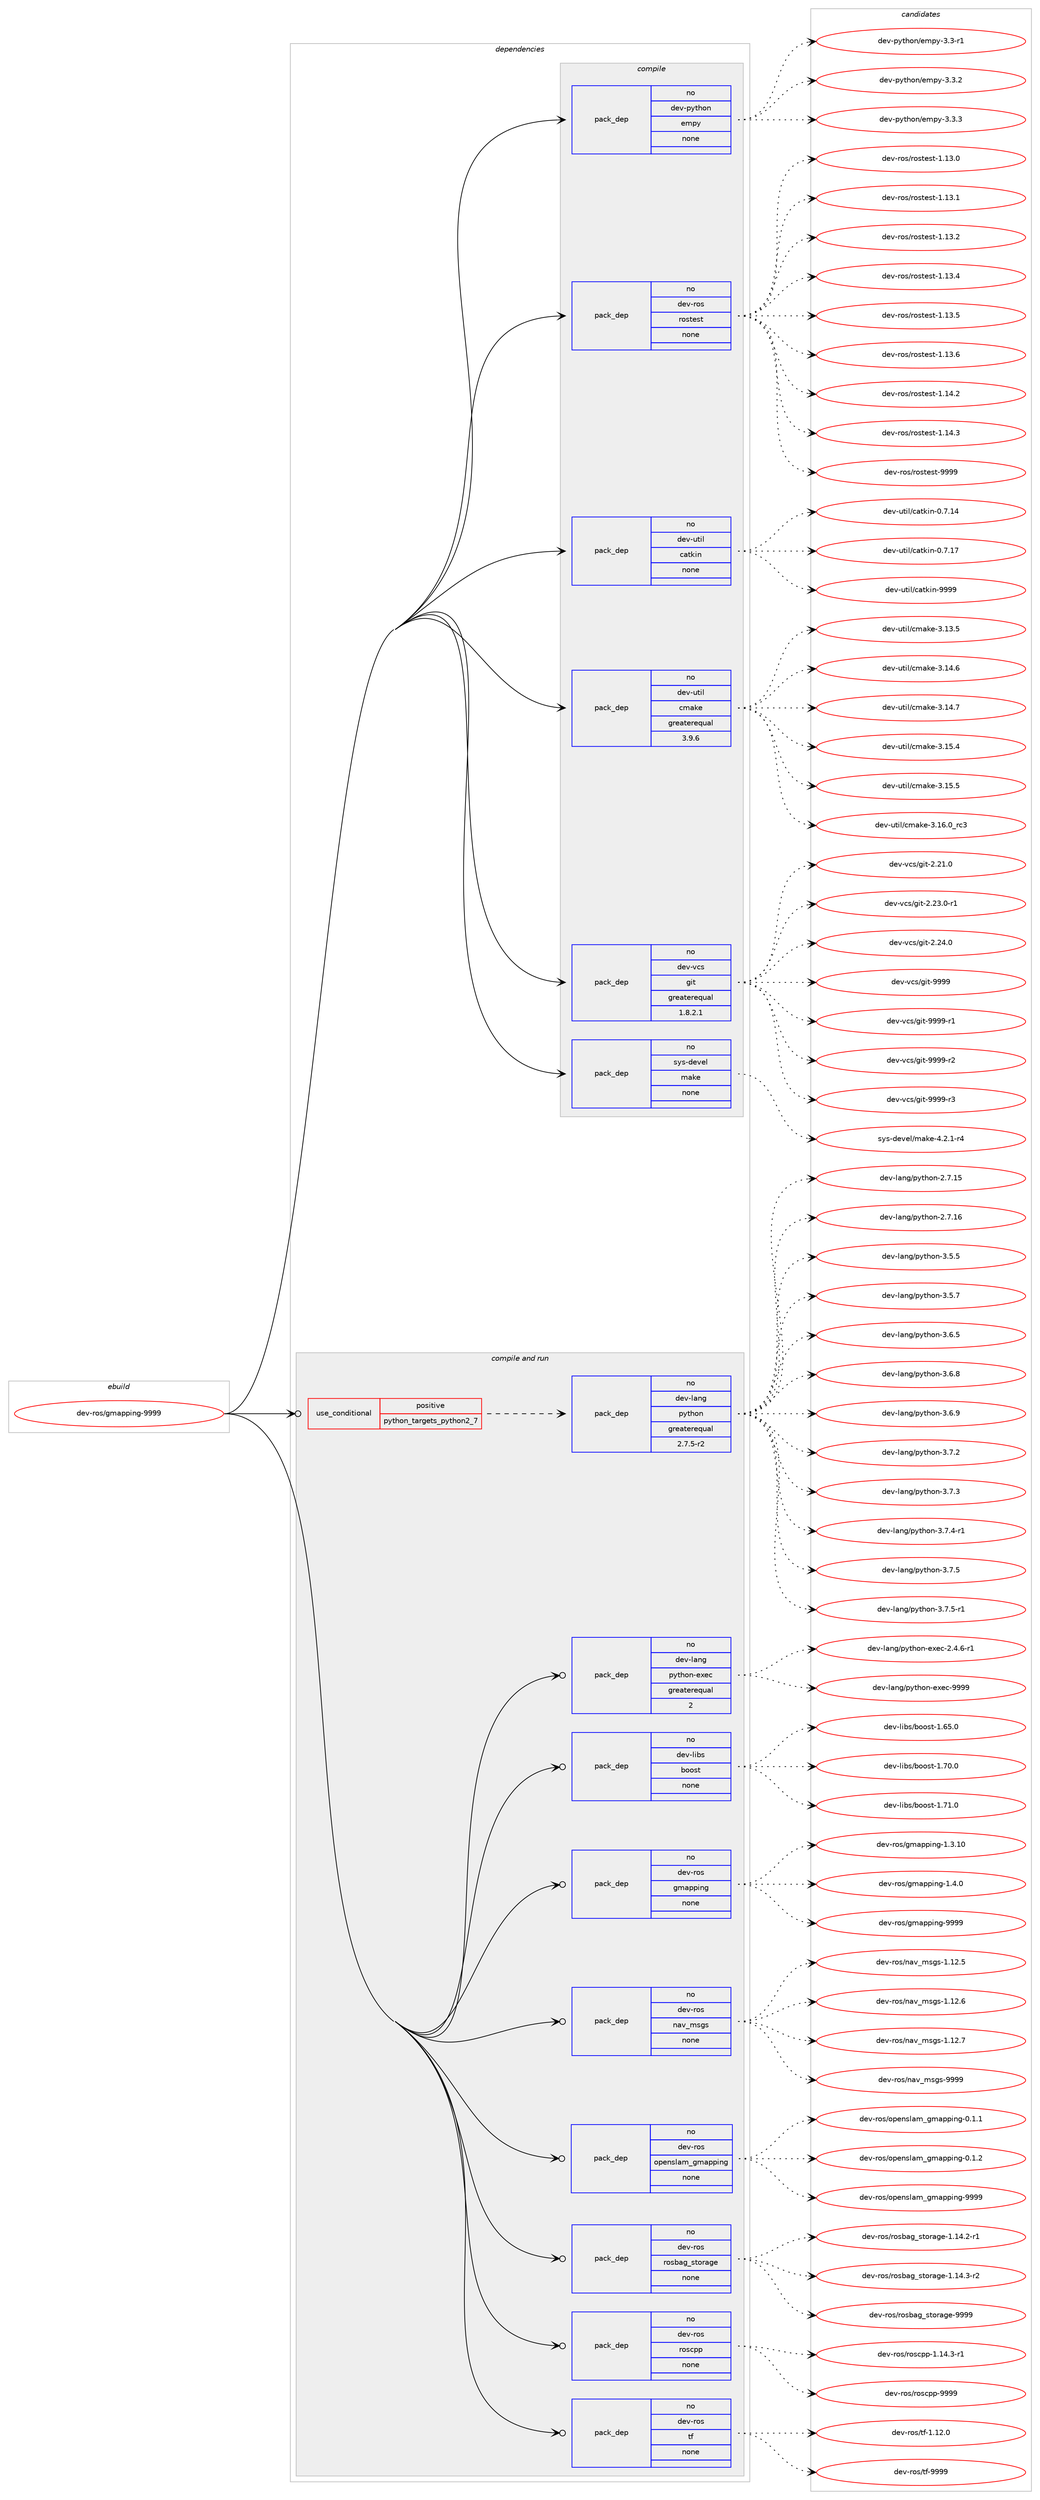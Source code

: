 digraph prolog {

# *************
# Graph options
# *************

newrank=true;
concentrate=true;
compound=true;
graph [rankdir=LR,fontname=Helvetica,fontsize=10,ranksep=1.5];#, ranksep=2.5, nodesep=0.2];
edge  [arrowhead=vee];
node  [fontname=Helvetica,fontsize=10];

# **********
# The ebuild
# **********

subgraph cluster_leftcol {
color=gray;
rank=same;
label=<<i>ebuild</i>>;
id [label="dev-ros/gmapping-9999", color=red, width=4, href="../dev-ros/gmapping-9999.svg"];
}

# ****************
# The dependencies
# ****************

subgraph cluster_midcol {
color=gray;
label=<<i>dependencies</i>>;
subgraph cluster_compile {
fillcolor="#eeeeee";
style=filled;
label=<<i>compile</i>>;
subgraph pack488091 {
dependency653435 [label=<<TABLE BORDER="0" CELLBORDER="1" CELLSPACING="0" CELLPADDING="4" WIDTH="220"><TR><TD ROWSPAN="6" CELLPADDING="30">pack_dep</TD></TR><TR><TD WIDTH="110">no</TD></TR><TR><TD>dev-python</TD></TR><TR><TD>empy</TD></TR><TR><TD>none</TD></TR><TR><TD></TD></TR></TABLE>>, shape=none, color=blue];
}
id:e -> dependency653435:w [weight=20,style="solid",arrowhead="vee"];
subgraph pack488092 {
dependency653436 [label=<<TABLE BORDER="0" CELLBORDER="1" CELLSPACING="0" CELLPADDING="4" WIDTH="220"><TR><TD ROWSPAN="6" CELLPADDING="30">pack_dep</TD></TR><TR><TD WIDTH="110">no</TD></TR><TR><TD>dev-ros</TD></TR><TR><TD>rostest</TD></TR><TR><TD>none</TD></TR><TR><TD></TD></TR></TABLE>>, shape=none, color=blue];
}
id:e -> dependency653436:w [weight=20,style="solid",arrowhead="vee"];
subgraph pack488093 {
dependency653437 [label=<<TABLE BORDER="0" CELLBORDER="1" CELLSPACING="0" CELLPADDING="4" WIDTH="220"><TR><TD ROWSPAN="6" CELLPADDING="30">pack_dep</TD></TR><TR><TD WIDTH="110">no</TD></TR><TR><TD>dev-util</TD></TR><TR><TD>catkin</TD></TR><TR><TD>none</TD></TR><TR><TD></TD></TR></TABLE>>, shape=none, color=blue];
}
id:e -> dependency653437:w [weight=20,style="solid",arrowhead="vee"];
subgraph pack488094 {
dependency653438 [label=<<TABLE BORDER="0" CELLBORDER="1" CELLSPACING="0" CELLPADDING="4" WIDTH="220"><TR><TD ROWSPAN="6" CELLPADDING="30">pack_dep</TD></TR><TR><TD WIDTH="110">no</TD></TR><TR><TD>dev-util</TD></TR><TR><TD>cmake</TD></TR><TR><TD>greaterequal</TD></TR><TR><TD>3.9.6</TD></TR></TABLE>>, shape=none, color=blue];
}
id:e -> dependency653438:w [weight=20,style="solid",arrowhead="vee"];
subgraph pack488095 {
dependency653439 [label=<<TABLE BORDER="0" CELLBORDER="1" CELLSPACING="0" CELLPADDING="4" WIDTH="220"><TR><TD ROWSPAN="6" CELLPADDING="30">pack_dep</TD></TR><TR><TD WIDTH="110">no</TD></TR><TR><TD>dev-vcs</TD></TR><TR><TD>git</TD></TR><TR><TD>greaterequal</TD></TR><TR><TD>1.8.2.1</TD></TR></TABLE>>, shape=none, color=blue];
}
id:e -> dependency653439:w [weight=20,style="solid",arrowhead="vee"];
subgraph pack488096 {
dependency653440 [label=<<TABLE BORDER="0" CELLBORDER="1" CELLSPACING="0" CELLPADDING="4" WIDTH="220"><TR><TD ROWSPAN="6" CELLPADDING="30">pack_dep</TD></TR><TR><TD WIDTH="110">no</TD></TR><TR><TD>sys-devel</TD></TR><TR><TD>make</TD></TR><TR><TD>none</TD></TR><TR><TD></TD></TR></TABLE>>, shape=none, color=blue];
}
id:e -> dependency653440:w [weight=20,style="solid",arrowhead="vee"];
}
subgraph cluster_compileandrun {
fillcolor="#eeeeee";
style=filled;
label=<<i>compile and run</i>>;
subgraph cond153438 {
dependency653441 [label=<<TABLE BORDER="0" CELLBORDER="1" CELLSPACING="0" CELLPADDING="4"><TR><TD ROWSPAN="3" CELLPADDING="10">use_conditional</TD></TR><TR><TD>positive</TD></TR><TR><TD>python_targets_python2_7</TD></TR></TABLE>>, shape=none, color=red];
subgraph pack488097 {
dependency653442 [label=<<TABLE BORDER="0" CELLBORDER="1" CELLSPACING="0" CELLPADDING="4" WIDTH="220"><TR><TD ROWSPAN="6" CELLPADDING="30">pack_dep</TD></TR><TR><TD WIDTH="110">no</TD></TR><TR><TD>dev-lang</TD></TR><TR><TD>python</TD></TR><TR><TD>greaterequal</TD></TR><TR><TD>2.7.5-r2</TD></TR></TABLE>>, shape=none, color=blue];
}
dependency653441:e -> dependency653442:w [weight=20,style="dashed",arrowhead="vee"];
}
id:e -> dependency653441:w [weight=20,style="solid",arrowhead="odotvee"];
subgraph pack488098 {
dependency653443 [label=<<TABLE BORDER="0" CELLBORDER="1" CELLSPACING="0" CELLPADDING="4" WIDTH="220"><TR><TD ROWSPAN="6" CELLPADDING="30">pack_dep</TD></TR><TR><TD WIDTH="110">no</TD></TR><TR><TD>dev-lang</TD></TR><TR><TD>python-exec</TD></TR><TR><TD>greaterequal</TD></TR><TR><TD>2</TD></TR></TABLE>>, shape=none, color=blue];
}
id:e -> dependency653443:w [weight=20,style="solid",arrowhead="odotvee"];
subgraph pack488099 {
dependency653444 [label=<<TABLE BORDER="0" CELLBORDER="1" CELLSPACING="0" CELLPADDING="4" WIDTH="220"><TR><TD ROWSPAN="6" CELLPADDING="30">pack_dep</TD></TR><TR><TD WIDTH="110">no</TD></TR><TR><TD>dev-libs</TD></TR><TR><TD>boost</TD></TR><TR><TD>none</TD></TR><TR><TD></TD></TR></TABLE>>, shape=none, color=blue];
}
id:e -> dependency653444:w [weight=20,style="solid",arrowhead="odotvee"];
subgraph pack488100 {
dependency653445 [label=<<TABLE BORDER="0" CELLBORDER="1" CELLSPACING="0" CELLPADDING="4" WIDTH="220"><TR><TD ROWSPAN="6" CELLPADDING="30">pack_dep</TD></TR><TR><TD WIDTH="110">no</TD></TR><TR><TD>dev-ros</TD></TR><TR><TD>gmapping</TD></TR><TR><TD>none</TD></TR><TR><TD></TD></TR></TABLE>>, shape=none, color=blue];
}
id:e -> dependency653445:w [weight=20,style="solid",arrowhead="odotvee"];
subgraph pack488101 {
dependency653446 [label=<<TABLE BORDER="0" CELLBORDER="1" CELLSPACING="0" CELLPADDING="4" WIDTH="220"><TR><TD ROWSPAN="6" CELLPADDING="30">pack_dep</TD></TR><TR><TD WIDTH="110">no</TD></TR><TR><TD>dev-ros</TD></TR><TR><TD>nav_msgs</TD></TR><TR><TD>none</TD></TR><TR><TD></TD></TR></TABLE>>, shape=none, color=blue];
}
id:e -> dependency653446:w [weight=20,style="solid",arrowhead="odotvee"];
subgraph pack488102 {
dependency653447 [label=<<TABLE BORDER="0" CELLBORDER="1" CELLSPACING="0" CELLPADDING="4" WIDTH="220"><TR><TD ROWSPAN="6" CELLPADDING="30">pack_dep</TD></TR><TR><TD WIDTH="110">no</TD></TR><TR><TD>dev-ros</TD></TR><TR><TD>openslam_gmapping</TD></TR><TR><TD>none</TD></TR><TR><TD></TD></TR></TABLE>>, shape=none, color=blue];
}
id:e -> dependency653447:w [weight=20,style="solid",arrowhead="odotvee"];
subgraph pack488103 {
dependency653448 [label=<<TABLE BORDER="0" CELLBORDER="1" CELLSPACING="0" CELLPADDING="4" WIDTH="220"><TR><TD ROWSPAN="6" CELLPADDING="30">pack_dep</TD></TR><TR><TD WIDTH="110">no</TD></TR><TR><TD>dev-ros</TD></TR><TR><TD>rosbag_storage</TD></TR><TR><TD>none</TD></TR><TR><TD></TD></TR></TABLE>>, shape=none, color=blue];
}
id:e -> dependency653448:w [weight=20,style="solid",arrowhead="odotvee"];
subgraph pack488104 {
dependency653449 [label=<<TABLE BORDER="0" CELLBORDER="1" CELLSPACING="0" CELLPADDING="4" WIDTH="220"><TR><TD ROWSPAN="6" CELLPADDING="30">pack_dep</TD></TR><TR><TD WIDTH="110">no</TD></TR><TR><TD>dev-ros</TD></TR><TR><TD>roscpp</TD></TR><TR><TD>none</TD></TR><TR><TD></TD></TR></TABLE>>, shape=none, color=blue];
}
id:e -> dependency653449:w [weight=20,style="solid",arrowhead="odotvee"];
subgraph pack488105 {
dependency653450 [label=<<TABLE BORDER="0" CELLBORDER="1" CELLSPACING="0" CELLPADDING="4" WIDTH="220"><TR><TD ROWSPAN="6" CELLPADDING="30">pack_dep</TD></TR><TR><TD WIDTH="110">no</TD></TR><TR><TD>dev-ros</TD></TR><TR><TD>tf</TD></TR><TR><TD>none</TD></TR><TR><TD></TD></TR></TABLE>>, shape=none, color=blue];
}
id:e -> dependency653450:w [weight=20,style="solid",arrowhead="odotvee"];
}
subgraph cluster_run {
fillcolor="#eeeeee";
style=filled;
label=<<i>run</i>>;
}
}

# **************
# The candidates
# **************

subgraph cluster_choices {
rank=same;
color=gray;
label=<<i>candidates</i>>;

subgraph choice488091 {
color=black;
nodesep=1;
choice1001011184511212111610411111047101109112121455146514511449 [label="dev-python/empy-3.3-r1", color=red, width=4,href="../dev-python/empy-3.3-r1.svg"];
choice1001011184511212111610411111047101109112121455146514650 [label="dev-python/empy-3.3.2", color=red, width=4,href="../dev-python/empy-3.3.2.svg"];
choice1001011184511212111610411111047101109112121455146514651 [label="dev-python/empy-3.3.3", color=red, width=4,href="../dev-python/empy-3.3.3.svg"];
dependency653435:e -> choice1001011184511212111610411111047101109112121455146514511449:w [style=dotted,weight="100"];
dependency653435:e -> choice1001011184511212111610411111047101109112121455146514650:w [style=dotted,weight="100"];
dependency653435:e -> choice1001011184511212111610411111047101109112121455146514651:w [style=dotted,weight="100"];
}
subgraph choice488092 {
color=black;
nodesep=1;
choice100101118451141111154711411111511610111511645494649514648 [label="dev-ros/rostest-1.13.0", color=red, width=4,href="../dev-ros/rostest-1.13.0.svg"];
choice100101118451141111154711411111511610111511645494649514649 [label="dev-ros/rostest-1.13.1", color=red, width=4,href="../dev-ros/rostest-1.13.1.svg"];
choice100101118451141111154711411111511610111511645494649514650 [label="dev-ros/rostest-1.13.2", color=red, width=4,href="../dev-ros/rostest-1.13.2.svg"];
choice100101118451141111154711411111511610111511645494649514652 [label="dev-ros/rostest-1.13.4", color=red, width=4,href="../dev-ros/rostest-1.13.4.svg"];
choice100101118451141111154711411111511610111511645494649514653 [label="dev-ros/rostest-1.13.5", color=red, width=4,href="../dev-ros/rostest-1.13.5.svg"];
choice100101118451141111154711411111511610111511645494649514654 [label="dev-ros/rostest-1.13.6", color=red, width=4,href="../dev-ros/rostest-1.13.6.svg"];
choice100101118451141111154711411111511610111511645494649524650 [label="dev-ros/rostest-1.14.2", color=red, width=4,href="../dev-ros/rostest-1.14.2.svg"];
choice100101118451141111154711411111511610111511645494649524651 [label="dev-ros/rostest-1.14.3", color=red, width=4,href="../dev-ros/rostest-1.14.3.svg"];
choice10010111845114111115471141111151161011151164557575757 [label="dev-ros/rostest-9999", color=red, width=4,href="../dev-ros/rostest-9999.svg"];
dependency653436:e -> choice100101118451141111154711411111511610111511645494649514648:w [style=dotted,weight="100"];
dependency653436:e -> choice100101118451141111154711411111511610111511645494649514649:w [style=dotted,weight="100"];
dependency653436:e -> choice100101118451141111154711411111511610111511645494649514650:w [style=dotted,weight="100"];
dependency653436:e -> choice100101118451141111154711411111511610111511645494649514652:w [style=dotted,weight="100"];
dependency653436:e -> choice100101118451141111154711411111511610111511645494649514653:w [style=dotted,weight="100"];
dependency653436:e -> choice100101118451141111154711411111511610111511645494649514654:w [style=dotted,weight="100"];
dependency653436:e -> choice100101118451141111154711411111511610111511645494649524650:w [style=dotted,weight="100"];
dependency653436:e -> choice100101118451141111154711411111511610111511645494649524651:w [style=dotted,weight="100"];
dependency653436:e -> choice10010111845114111115471141111151161011151164557575757:w [style=dotted,weight="100"];
}
subgraph choice488093 {
color=black;
nodesep=1;
choice1001011184511711610510847999711610710511045484655464952 [label="dev-util/catkin-0.7.14", color=red, width=4,href="../dev-util/catkin-0.7.14.svg"];
choice1001011184511711610510847999711610710511045484655464955 [label="dev-util/catkin-0.7.17", color=red, width=4,href="../dev-util/catkin-0.7.17.svg"];
choice100101118451171161051084799971161071051104557575757 [label="dev-util/catkin-9999", color=red, width=4,href="../dev-util/catkin-9999.svg"];
dependency653437:e -> choice1001011184511711610510847999711610710511045484655464952:w [style=dotted,weight="100"];
dependency653437:e -> choice1001011184511711610510847999711610710511045484655464955:w [style=dotted,weight="100"];
dependency653437:e -> choice100101118451171161051084799971161071051104557575757:w [style=dotted,weight="100"];
}
subgraph choice488094 {
color=black;
nodesep=1;
choice1001011184511711610510847991099710710145514649514653 [label="dev-util/cmake-3.13.5", color=red, width=4,href="../dev-util/cmake-3.13.5.svg"];
choice1001011184511711610510847991099710710145514649524654 [label="dev-util/cmake-3.14.6", color=red, width=4,href="../dev-util/cmake-3.14.6.svg"];
choice1001011184511711610510847991099710710145514649524655 [label="dev-util/cmake-3.14.7", color=red, width=4,href="../dev-util/cmake-3.14.7.svg"];
choice1001011184511711610510847991099710710145514649534652 [label="dev-util/cmake-3.15.4", color=red, width=4,href="../dev-util/cmake-3.15.4.svg"];
choice1001011184511711610510847991099710710145514649534653 [label="dev-util/cmake-3.15.5", color=red, width=4,href="../dev-util/cmake-3.15.5.svg"];
choice1001011184511711610510847991099710710145514649544648951149951 [label="dev-util/cmake-3.16.0_rc3", color=red, width=4,href="../dev-util/cmake-3.16.0_rc3.svg"];
dependency653438:e -> choice1001011184511711610510847991099710710145514649514653:w [style=dotted,weight="100"];
dependency653438:e -> choice1001011184511711610510847991099710710145514649524654:w [style=dotted,weight="100"];
dependency653438:e -> choice1001011184511711610510847991099710710145514649524655:w [style=dotted,weight="100"];
dependency653438:e -> choice1001011184511711610510847991099710710145514649534652:w [style=dotted,weight="100"];
dependency653438:e -> choice1001011184511711610510847991099710710145514649534653:w [style=dotted,weight="100"];
dependency653438:e -> choice1001011184511711610510847991099710710145514649544648951149951:w [style=dotted,weight="100"];
}
subgraph choice488095 {
color=black;
nodesep=1;
choice10010111845118991154710310511645504650494648 [label="dev-vcs/git-2.21.0", color=red, width=4,href="../dev-vcs/git-2.21.0.svg"];
choice100101118451189911547103105116455046505146484511449 [label="dev-vcs/git-2.23.0-r1", color=red, width=4,href="../dev-vcs/git-2.23.0-r1.svg"];
choice10010111845118991154710310511645504650524648 [label="dev-vcs/git-2.24.0", color=red, width=4,href="../dev-vcs/git-2.24.0.svg"];
choice1001011184511899115471031051164557575757 [label="dev-vcs/git-9999", color=red, width=4,href="../dev-vcs/git-9999.svg"];
choice10010111845118991154710310511645575757574511449 [label="dev-vcs/git-9999-r1", color=red, width=4,href="../dev-vcs/git-9999-r1.svg"];
choice10010111845118991154710310511645575757574511450 [label="dev-vcs/git-9999-r2", color=red, width=4,href="../dev-vcs/git-9999-r2.svg"];
choice10010111845118991154710310511645575757574511451 [label="dev-vcs/git-9999-r3", color=red, width=4,href="../dev-vcs/git-9999-r3.svg"];
dependency653439:e -> choice10010111845118991154710310511645504650494648:w [style=dotted,weight="100"];
dependency653439:e -> choice100101118451189911547103105116455046505146484511449:w [style=dotted,weight="100"];
dependency653439:e -> choice10010111845118991154710310511645504650524648:w [style=dotted,weight="100"];
dependency653439:e -> choice1001011184511899115471031051164557575757:w [style=dotted,weight="100"];
dependency653439:e -> choice10010111845118991154710310511645575757574511449:w [style=dotted,weight="100"];
dependency653439:e -> choice10010111845118991154710310511645575757574511450:w [style=dotted,weight="100"];
dependency653439:e -> choice10010111845118991154710310511645575757574511451:w [style=dotted,weight="100"];
}
subgraph choice488096 {
color=black;
nodesep=1;
choice1151211154510010111810110847109971071014552465046494511452 [label="sys-devel/make-4.2.1-r4", color=red, width=4,href="../sys-devel/make-4.2.1-r4.svg"];
dependency653440:e -> choice1151211154510010111810110847109971071014552465046494511452:w [style=dotted,weight="100"];
}
subgraph choice488097 {
color=black;
nodesep=1;
choice10010111845108971101034711212111610411111045504655464953 [label="dev-lang/python-2.7.15", color=red, width=4,href="../dev-lang/python-2.7.15.svg"];
choice10010111845108971101034711212111610411111045504655464954 [label="dev-lang/python-2.7.16", color=red, width=4,href="../dev-lang/python-2.7.16.svg"];
choice100101118451089711010347112121116104111110455146534653 [label="dev-lang/python-3.5.5", color=red, width=4,href="../dev-lang/python-3.5.5.svg"];
choice100101118451089711010347112121116104111110455146534655 [label="dev-lang/python-3.5.7", color=red, width=4,href="../dev-lang/python-3.5.7.svg"];
choice100101118451089711010347112121116104111110455146544653 [label="dev-lang/python-3.6.5", color=red, width=4,href="../dev-lang/python-3.6.5.svg"];
choice100101118451089711010347112121116104111110455146544656 [label="dev-lang/python-3.6.8", color=red, width=4,href="../dev-lang/python-3.6.8.svg"];
choice100101118451089711010347112121116104111110455146544657 [label="dev-lang/python-3.6.9", color=red, width=4,href="../dev-lang/python-3.6.9.svg"];
choice100101118451089711010347112121116104111110455146554650 [label="dev-lang/python-3.7.2", color=red, width=4,href="../dev-lang/python-3.7.2.svg"];
choice100101118451089711010347112121116104111110455146554651 [label="dev-lang/python-3.7.3", color=red, width=4,href="../dev-lang/python-3.7.3.svg"];
choice1001011184510897110103471121211161041111104551465546524511449 [label="dev-lang/python-3.7.4-r1", color=red, width=4,href="../dev-lang/python-3.7.4-r1.svg"];
choice100101118451089711010347112121116104111110455146554653 [label="dev-lang/python-3.7.5", color=red, width=4,href="../dev-lang/python-3.7.5.svg"];
choice1001011184510897110103471121211161041111104551465546534511449 [label="dev-lang/python-3.7.5-r1", color=red, width=4,href="../dev-lang/python-3.7.5-r1.svg"];
dependency653442:e -> choice10010111845108971101034711212111610411111045504655464953:w [style=dotted,weight="100"];
dependency653442:e -> choice10010111845108971101034711212111610411111045504655464954:w [style=dotted,weight="100"];
dependency653442:e -> choice100101118451089711010347112121116104111110455146534653:w [style=dotted,weight="100"];
dependency653442:e -> choice100101118451089711010347112121116104111110455146534655:w [style=dotted,weight="100"];
dependency653442:e -> choice100101118451089711010347112121116104111110455146544653:w [style=dotted,weight="100"];
dependency653442:e -> choice100101118451089711010347112121116104111110455146544656:w [style=dotted,weight="100"];
dependency653442:e -> choice100101118451089711010347112121116104111110455146544657:w [style=dotted,weight="100"];
dependency653442:e -> choice100101118451089711010347112121116104111110455146554650:w [style=dotted,weight="100"];
dependency653442:e -> choice100101118451089711010347112121116104111110455146554651:w [style=dotted,weight="100"];
dependency653442:e -> choice1001011184510897110103471121211161041111104551465546524511449:w [style=dotted,weight="100"];
dependency653442:e -> choice100101118451089711010347112121116104111110455146554653:w [style=dotted,weight="100"];
dependency653442:e -> choice1001011184510897110103471121211161041111104551465546534511449:w [style=dotted,weight="100"];
}
subgraph choice488098 {
color=black;
nodesep=1;
choice10010111845108971101034711212111610411111045101120101994550465246544511449 [label="dev-lang/python-exec-2.4.6-r1", color=red, width=4,href="../dev-lang/python-exec-2.4.6-r1.svg"];
choice10010111845108971101034711212111610411111045101120101994557575757 [label="dev-lang/python-exec-9999", color=red, width=4,href="../dev-lang/python-exec-9999.svg"];
dependency653443:e -> choice10010111845108971101034711212111610411111045101120101994550465246544511449:w [style=dotted,weight="100"];
dependency653443:e -> choice10010111845108971101034711212111610411111045101120101994557575757:w [style=dotted,weight="100"];
}
subgraph choice488099 {
color=black;
nodesep=1;
choice1001011184510810598115479811111111511645494654534648 [label="dev-libs/boost-1.65.0", color=red, width=4,href="../dev-libs/boost-1.65.0.svg"];
choice1001011184510810598115479811111111511645494655484648 [label="dev-libs/boost-1.70.0", color=red, width=4,href="../dev-libs/boost-1.70.0.svg"];
choice1001011184510810598115479811111111511645494655494648 [label="dev-libs/boost-1.71.0", color=red, width=4,href="../dev-libs/boost-1.71.0.svg"];
dependency653444:e -> choice1001011184510810598115479811111111511645494654534648:w [style=dotted,weight="100"];
dependency653444:e -> choice1001011184510810598115479811111111511645494655484648:w [style=dotted,weight="100"];
dependency653444:e -> choice1001011184510810598115479811111111511645494655494648:w [style=dotted,weight="100"];
}
subgraph choice488100 {
color=black;
nodesep=1;
choice10010111845114111115471031099711211210511010345494651464948 [label="dev-ros/gmapping-1.3.10", color=red, width=4,href="../dev-ros/gmapping-1.3.10.svg"];
choice100101118451141111154710310997112112105110103454946524648 [label="dev-ros/gmapping-1.4.0", color=red, width=4,href="../dev-ros/gmapping-1.4.0.svg"];
choice1001011184511411111547103109971121121051101034557575757 [label="dev-ros/gmapping-9999", color=red, width=4,href="../dev-ros/gmapping-9999.svg"];
dependency653445:e -> choice10010111845114111115471031099711211210511010345494651464948:w [style=dotted,weight="100"];
dependency653445:e -> choice100101118451141111154710310997112112105110103454946524648:w [style=dotted,weight="100"];
dependency653445:e -> choice1001011184511411111547103109971121121051101034557575757:w [style=dotted,weight="100"];
}
subgraph choice488101 {
color=black;
nodesep=1;
choice1001011184511411111547110971189510911510311545494649504653 [label="dev-ros/nav_msgs-1.12.5", color=red, width=4,href="../dev-ros/nav_msgs-1.12.5.svg"];
choice1001011184511411111547110971189510911510311545494649504654 [label="dev-ros/nav_msgs-1.12.6", color=red, width=4,href="../dev-ros/nav_msgs-1.12.6.svg"];
choice1001011184511411111547110971189510911510311545494649504655 [label="dev-ros/nav_msgs-1.12.7", color=red, width=4,href="../dev-ros/nav_msgs-1.12.7.svg"];
choice100101118451141111154711097118951091151031154557575757 [label="dev-ros/nav_msgs-9999", color=red, width=4,href="../dev-ros/nav_msgs-9999.svg"];
dependency653446:e -> choice1001011184511411111547110971189510911510311545494649504653:w [style=dotted,weight="100"];
dependency653446:e -> choice1001011184511411111547110971189510911510311545494649504654:w [style=dotted,weight="100"];
dependency653446:e -> choice1001011184511411111547110971189510911510311545494649504655:w [style=dotted,weight="100"];
dependency653446:e -> choice100101118451141111154711097118951091151031154557575757:w [style=dotted,weight="100"];
}
subgraph choice488102 {
color=black;
nodesep=1;
choice1001011184511411111547111112101110115108971099510310997112112105110103454846494649 [label="dev-ros/openslam_gmapping-0.1.1", color=red, width=4,href="../dev-ros/openslam_gmapping-0.1.1.svg"];
choice1001011184511411111547111112101110115108971099510310997112112105110103454846494650 [label="dev-ros/openslam_gmapping-0.1.2", color=red, width=4,href="../dev-ros/openslam_gmapping-0.1.2.svg"];
choice10010111845114111115471111121011101151089710995103109971121121051101034557575757 [label="dev-ros/openslam_gmapping-9999", color=red, width=4,href="../dev-ros/openslam_gmapping-9999.svg"];
dependency653447:e -> choice1001011184511411111547111112101110115108971099510310997112112105110103454846494649:w [style=dotted,weight="100"];
dependency653447:e -> choice1001011184511411111547111112101110115108971099510310997112112105110103454846494650:w [style=dotted,weight="100"];
dependency653447:e -> choice10010111845114111115471111121011101151089710995103109971121121051101034557575757:w [style=dotted,weight="100"];
}
subgraph choice488103 {
color=black;
nodesep=1;
choice100101118451141111154711411111598971039511511611111497103101454946495246504511449 [label="dev-ros/rosbag_storage-1.14.2-r1", color=red, width=4,href="../dev-ros/rosbag_storage-1.14.2-r1.svg"];
choice100101118451141111154711411111598971039511511611111497103101454946495246514511450 [label="dev-ros/rosbag_storage-1.14.3-r2", color=red, width=4,href="../dev-ros/rosbag_storage-1.14.3-r2.svg"];
choice1001011184511411111547114111115989710395115116111114971031014557575757 [label="dev-ros/rosbag_storage-9999", color=red, width=4,href="../dev-ros/rosbag_storage-9999.svg"];
dependency653448:e -> choice100101118451141111154711411111598971039511511611111497103101454946495246504511449:w [style=dotted,weight="100"];
dependency653448:e -> choice100101118451141111154711411111598971039511511611111497103101454946495246514511450:w [style=dotted,weight="100"];
dependency653448:e -> choice1001011184511411111547114111115989710395115116111114971031014557575757:w [style=dotted,weight="100"];
}
subgraph choice488104 {
color=black;
nodesep=1;
choice100101118451141111154711411111599112112454946495246514511449 [label="dev-ros/roscpp-1.14.3-r1", color=red, width=4,href="../dev-ros/roscpp-1.14.3-r1.svg"];
choice1001011184511411111547114111115991121124557575757 [label="dev-ros/roscpp-9999", color=red, width=4,href="../dev-ros/roscpp-9999.svg"];
dependency653449:e -> choice100101118451141111154711411111599112112454946495246514511449:w [style=dotted,weight="100"];
dependency653449:e -> choice1001011184511411111547114111115991121124557575757:w [style=dotted,weight="100"];
}
subgraph choice488105 {
color=black;
nodesep=1;
choice100101118451141111154711610245494649504648 [label="dev-ros/tf-1.12.0", color=red, width=4,href="../dev-ros/tf-1.12.0.svg"];
choice10010111845114111115471161024557575757 [label="dev-ros/tf-9999", color=red, width=4,href="../dev-ros/tf-9999.svg"];
dependency653450:e -> choice100101118451141111154711610245494649504648:w [style=dotted,weight="100"];
dependency653450:e -> choice10010111845114111115471161024557575757:w [style=dotted,weight="100"];
}
}

}
